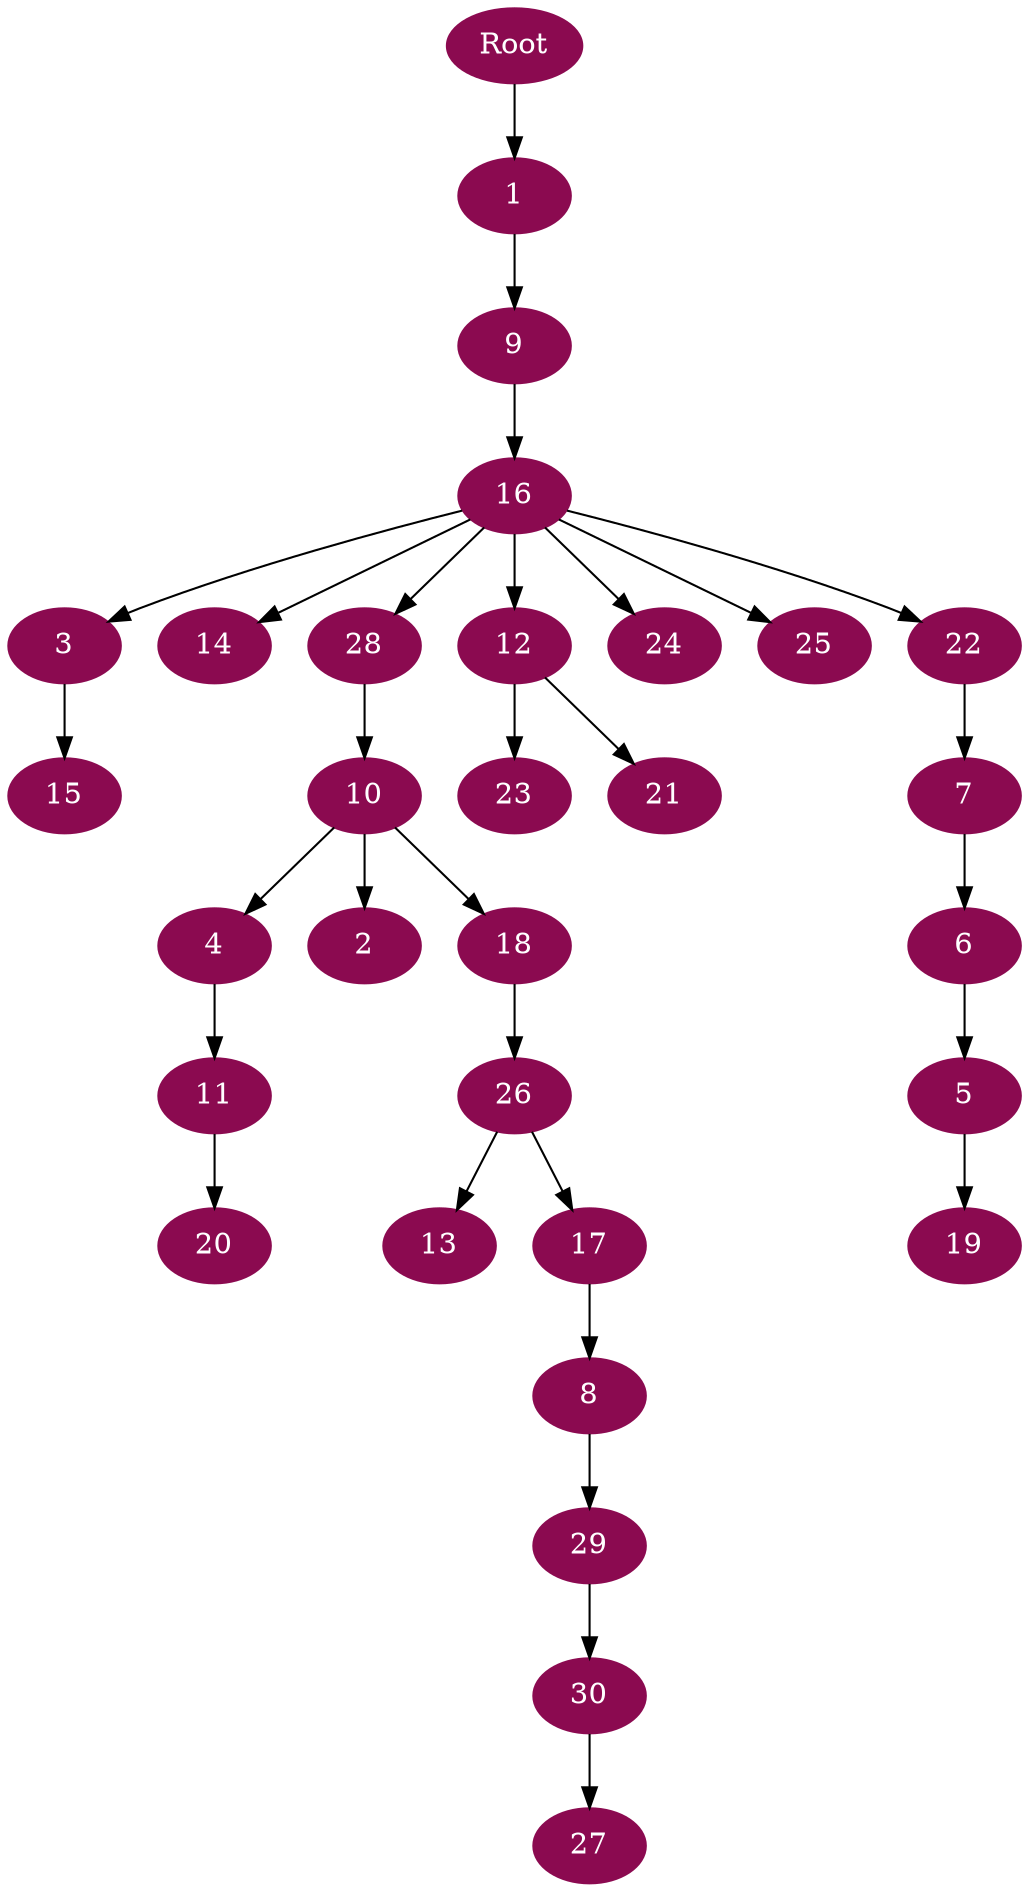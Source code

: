 digraph G {
node [color=deeppink4, style=filled, fontcolor=white];
Root -> 1;
1 -> 9;
9 -> 16;
16 -> 3;
3 -> 15;
16 -> 14;
16 -> 28;
28 -> 10;
10 -> 4;
4 -> 11;
11 -> 20;
10 -> 2;
10 -> 18;
18 -> 26;
26 -> 13;
26 -> 17;
17 -> 8;
8 -> 29;
29 -> 30;
30 -> 27;
16 -> 12;
12 -> 23;
12 -> 21;
16 -> 24;
16 -> 25;
16 -> 22;
22 -> 7;
7 -> 6;
6 -> 5;
5 -> 19;
}
